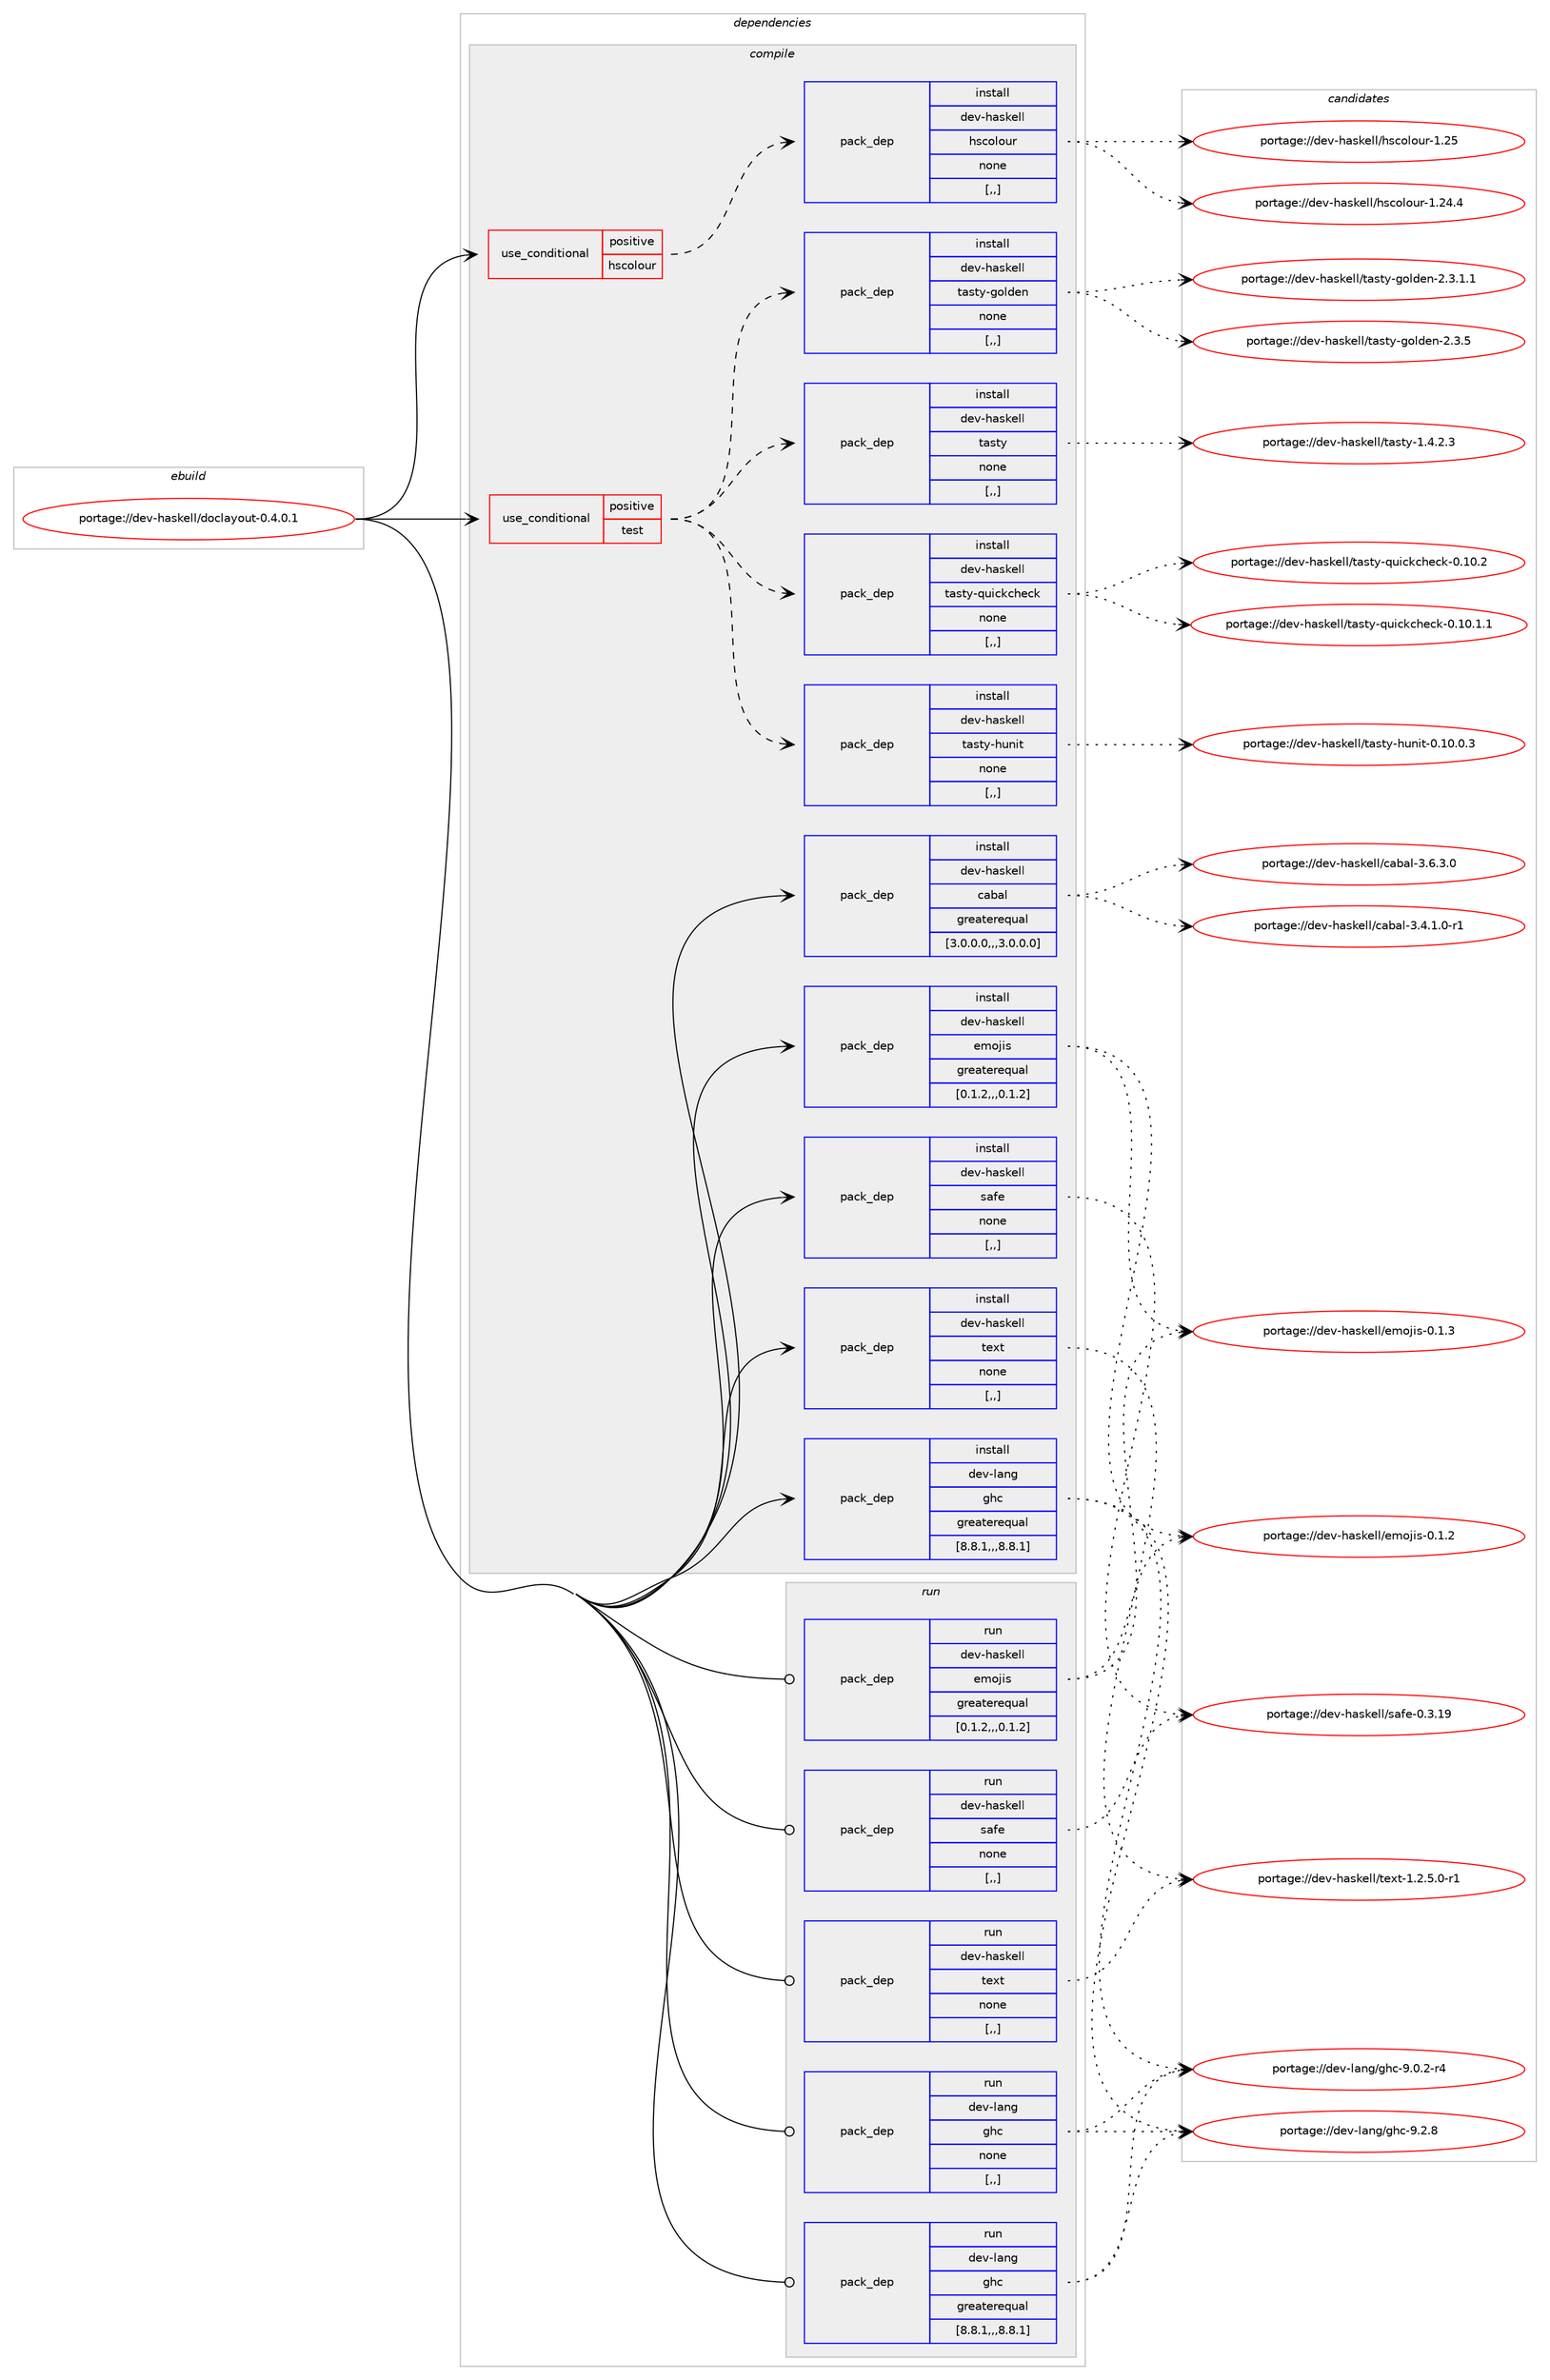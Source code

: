 digraph prolog {

# *************
# Graph options
# *************

newrank=true;
concentrate=true;
compound=true;
graph [rankdir=LR,fontname=Helvetica,fontsize=10,ranksep=1.5];#, ranksep=2.5, nodesep=0.2];
edge  [arrowhead=vee];
node  [fontname=Helvetica,fontsize=10];

# **********
# The ebuild
# **********

subgraph cluster_leftcol {
color=gray;
label=<<i>ebuild</i>>;
id [label="portage://dev-haskell/doclayout-0.4.0.1", color=red, width=4, href="../dev-haskell/doclayout-0.4.0.1.svg"];
}

# ****************
# The dependencies
# ****************

subgraph cluster_midcol {
color=gray;
label=<<i>dependencies</i>>;
subgraph cluster_compile {
fillcolor="#eeeeee";
style=filled;
label=<<i>compile</i>>;
subgraph cond20435 {
dependency79689 [label=<<TABLE BORDER="0" CELLBORDER="1" CELLSPACING="0" CELLPADDING="4"><TR><TD ROWSPAN="3" CELLPADDING="10">use_conditional</TD></TR><TR><TD>positive</TD></TR><TR><TD>hscolour</TD></TR></TABLE>>, shape=none, color=red];
subgraph pack58274 {
dependency79690 [label=<<TABLE BORDER="0" CELLBORDER="1" CELLSPACING="0" CELLPADDING="4" WIDTH="220"><TR><TD ROWSPAN="6" CELLPADDING="30">pack_dep</TD></TR><TR><TD WIDTH="110">install</TD></TR><TR><TD>dev-haskell</TD></TR><TR><TD>hscolour</TD></TR><TR><TD>none</TD></TR><TR><TD>[,,]</TD></TR></TABLE>>, shape=none, color=blue];
}
dependency79689:e -> dependency79690:w [weight=20,style="dashed",arrowhead="vee"];
}
id:e -> dependency79689:w [weight=20,style="solid",arrowhead="vee"];
subgraph cond20436 {
dependency79691 [label=<<TABLE BORDER="0" CELLBORDER="1" CELLSPACING="0" CELLPADDING="4"><TR><TD ROWSPAN="3" CELLPADDING="10">use_conditional</TD></TR><TR><TD>positive</TD></TR><TR><TD>test</TD></TR></TABLE>>, shape=none, color=red];
subgraph pack58275 {
dependency79692 [label=<<TABLE BORDER="0" CELLBORDER="1" CELLSPACING="0" CELLPADDING="4" WIDTH="220"><TR><TD ROWSPAN="6" CELLPADDING="30">pack_dep</TD></TR><TR><TD WIDTH="110">install</TD></TR><TR><TD>dev-haskell</TD></TR><TR><TD>tasty</TD></TR><TR><TD>none</TD></TR><TR><TD>[,,]</TD></TR></TABLE>>, shape=none, color=blue];
}
dependency79691:e -> dependency79692:w [weight=20,style="dashed",arrowhead="vee"];
subgraph pack58276 {
dependency79693 [label=<<TABLE BORDER="0" CELLBORDER="1" CELLSPACING="0" CELLPADDING="4" WIDTH="220"><TR><TD ROWSPAN="6" CELLPADDING="30">pack_dep</TD></TR><TR><TD WIDTH="110">install</TD></TR><TR><TD>dev-haskell</TD></TR><TR><TD>tasty-golden</TD></TR><TR><TD>none</TD></TR><TR><TD>[,,]</TD></TR></TABLE>>, shape=none, color=blue];
}
dependency79691:e -> dependency79693:w [weight=20,style="dashed",arrowhead="vee"];
subgraph pack58277 {
dependency79694 [label=<<TABLE BORDER="0" CELLBORDER="1" CELLSPACING="0" CELLPADDING="4" WIDTH="220"><TR><TD ROWSPAN="6" CELLPADDING="30">pack_dep</TD></TR><TR><TD WIDTH="110">install</TD></TR><TR><TD>dev-haskell</TD></TR><TR><TD>tasty-hunit</TD></TR><TR><TD>none</TD></TR><TR><TD>[,,]</TD></TR></TABLE>>, shape=none, color=blue];
}
dependency79691:e -> dependency79694:w [weight=20,style="dashed",arrowhead="vee"];
subgraph pack58278 {
dependency79695 [label=<<TABLE BORDER="0" CELLBORDER="1" CELLSPACING="0" CELLPADDING="4" WIDTH="220"><TR><TD ROWSPAN="6" CELLPADDING="30">pack_dep</TD></TR><TR><TD WIDTH="110">install</TD></TR><TR><TD>dev-haskell</TD></TR><TR><TD>tasty-quickcheck</TD></TR><TR><TD>none</TD></TR><TR><TD>[,,]</TD></TR></TABLE>>, shape=none, color=blue];
}
dependency79691:e -> dependency79695:w [weight=20,style="dashed",arrowhead="vee"];
}
id:e -> dependency79691:w [weight=20,style="solid",arrowhead="vee"];
subgraph pack58279 {
dependency79696 [label=<<TABLE BORDER="0" CELLBORDER="1" CELLSPACING="0" CELLPADDING="4" WIDTH="220"><TR><TD ROWSPAN="6" CELLPADDING="30">pack_dep</TD></TR><TR><TD WIDTH="110">install</TD></TR><TR><TD>dev-haskell</TD></TR><TR><TD>cabal</TD></TR><TR><TD>greaterequal</TD></TR><TR><TD>[3.0.0.0,,,3.0.0.0]</TD></TR></TABLE>>, shape=none, color=blue];
}
id:e -> dependency79696:w [weight=20,style="solid",arrowhead="vee"];
subgraph pack58280 {
dependency79697 [label=<<TABLE BORDER="0" CELLBORDER="1" CELLSPACING="0" CELLPADDING="4" WIDTH="220"><TR><TD ROWSPAN="6" CELLPADDING="30">pack_dep</TD></TR><TR><TD WIDTH="110">install</TD></TR><TR><TD>dev-haskell</TD></TR><TR><TD>emojis</TD></TR><TR><TD>greaterequal</TD></TR><TR><TD>[0.1.2,,,0.1.2]</TD></TR></TABLE>>, shape=none, color=blue];
}
id:e -> dependency79697:w [weight=20,style="solid",arrowhead="vee"];
subgraph pack58281 {
dependency79698 [label=<<TABLE BORDER="0" CELLBORDER="1" CELLSPACING="0" CELLPADDING="4" WIDTH="220"><TR><TD ROWSPAN="6" CELLPADDING="30">pack_dep</TD></TR><TR><TD WIDTH="110">install</TD></TR><TR><TD>dev-haskell</TD></TR><TR><TD>safe</TD></TR><TR><TD>none</TD></TR><TR><TD>[,,]</TD></TR></TABLE>>, shape=none, color=blue];
}
id:e -> dependency79698:w [weight=20,style="solid",arrowhead="vee"];
subgraph pack58282 {
dependency79699 [label=<<TABLE BORDER="0" CELLBORDER="1" CELLSPACING="0" CELLPADDING="4" WIDTH="220"><TR><TD ROWSPAN="6" CELLPADDING="30">pack_dep</TD></TR><TR><TD WIDTH="110">install</TD></TR><TR><TD>dev-haskell</TD></TR><TR><TD>text</TD></TR><TR><TD>none</TD></TR><TR><TD>[,,]</TD></TR></TABLE>>, shape=none, color=blue];
}
id:e -> dependency79699:w [weight=20,style="solid",arrowhead="vee"];
subgraph pack58283 {
dependency79700 [label=<<TABLE BORDER="0" CELLBORDER="1" CELLSPACING="0" CELLPADDING="4" WIDTH="220"><TR><TD ROWSPAN="6" CELLPADDING="30">pack_dep</TD></TR><TR><TD WIDTH="110">install</TD></TR><TR><TD>dev-lang</TD></TR><TR><TD>ghc</TD></TR><TR><TD>greaterequal</TD></TR><TR><TD>[8.8.1,,,8.8.1]</TD></TR></TABLE>>, shape=none, color=blue];
}
id:e -> dependency79700:w [weight=20,style="solid",arrowhead="vee"];
}
subgraph cluster_compileandrun {
fillcolor="#eeeeee";
style=filled;
label=<<i>compile and run</i>>;
}
subgraph cluster_run {
fillcolor="#eeeeee";
style=filled;
label=<<i>run</i>>;
subgraph pack58284 {
dependency79701 [label=<<TABLE BORDER="0" CELLBORDER="1" CELLSPACING="0" CELLPADDING="4" WIDTH="220"><TR><TD ROWSPAN="6" CELLPADDING="30">pack_dep</TD></TR><TR><TD WIDTH="110">run</TD></TR><TR><TD>dev-haskell</TD></TR><TR><TD>emojis</TD></TR><TR><TD>greaterequal</TD></TR><TR><TD>[0.1.2,,,0.1.2]</TD></TR></TABLE>>, shape=none, color=blue];
}
id:e -> dependency79701:w [weight=20,style="solid",arrowhead="odot"];
subgraph pack58285 {
dependency79702 [label=<<TABLE BORDER="0" CELLBORDER="1" CELLSPACING="0" CELLPADDING="4" WIDTH="220"><TR><TD ROWSPAN="6" CELLPADDING="30">pack_dep</TD></TR><TR><TD WIDTH="110">run</TD></TR><TR><TD>dev-haskell</TD></TR><TR><TD>safe</TD></TR><TR><TD>none</TD></TR><TR><TD>[,,]</TD></TR></TABLE>>, shape=none, color=blue];
}
id:e -> dependency79702:w [weight=20,style="solid",arrowhead="odot"];
subgraph pack58286 {
dependency79703 [label=<<TABLE BORDER="0" CELLBORDER="1" CELLSPACING="0" CELLPADDING="4" WIDTH="220"><TR><TD ROWSPAN="6" CELLPADDING="30">pack_dep</TD></TR><TR><TD WIDTH="110">run</TD></TR><TR><TD>dev-haskell</TD></TR><TR><TD>text</TD></TR><TR><TD>none</TD></TR><TR><TD>[,,]</TD></TR></TABLE>>, shape=none, color=blue];
}
id:e -> dependency79703:w [weight=20,style="solid",arrowhead="odot"];
subgraph pack58287 {
dependency79704 [label=<<TABLE BORDER="0" CELLBORDER="1" CELLSPACING="0" CELLPADDING="4" WIDTH="220"><TR><TD ROWSPAN="6" CELLPADDING="30">pack_dep</TD></TR><TR><TD WIDTH="110">run</TD></TR><TR><TD>dev-lang</TD></TR><TR><TD>ghc</TD></TR><TR><TD>greaterequal</TD></TR><TR><TD>[8.8.1,,,8.8.1]</TD></TR></TABLE>>, shape=none, color=blue];
}
id:e -> dependency79704:w [weight=20,style="solid",arrowhead="odot"];
subgraph pack58288 {
dependency79705 [label=<<TABLE BORDER="0" CELLBORDER="1" CELLSPACING="0" CELLPADDING="4" WIDTH="220"><TR><TD ROWSPAN="6" CELLPADDING="30">pack_dep</TD></TR><TR><TD WIDTH="110">run</TD></TR><TR><TD>dev-lang</TD></TR><TR><TD>ghc</TD></TR><TR><TD>none</TD></TR><TR><TD>[,,]</TD></TR></TABLE>>, shape=none, color=blue];
}
id:e -> dependency79705:w [weight=20,style="solid",arrowhead="odot"];
}
}

# **************
# The candidates
# **************

subgraph cluster_choices {
rank=same;
color=gray;
label=<<i>candidates</i>>;

subgraph choice58274 {
color=black;
nodesep=1;
choice100101118451049711510710110810847104115991111081111171144549465053 [label="portage://dev-haskell/hscolour-1.25", color=red, width=4,href="../dev-haskell/hscolour-1.25.svg"];
choice1001011184510497115107101108108471041159911110811111711445494650524652 [label="portage://dev-haskell/hscolour-1.24.4", color=red, width=4,href="../dev-haskell/hscolour-1.24.4.svg"];
dependency79690:e -> choice100101118451049711510710110810847104115991111081111171144549465053:w [style=dotted,weight="100"];
dependency79690:e -> choice1001011184510497115107101108108471041159911110811111711445494650524652:w [style=dotted,weight="100"];
}
subgraph choice58275 {
color=black;
nodesep=1;
choice100101118451049711510710110810847116971151161214549465246504651 [label="portage://dev-haskell/tasty-1.4.2.3", color=red, width=4,href="../dev-haskell/tasty-1.4.2.3.svg"];
dependency79692:e -> choice100101118451049711510710110810847116971151161214549465246504651:w [style=dotted,weight="100"];
}
subgraph choice58276 {
color=black;
nodesep=1;
choice1001011184510497115107101108108471169711511612145103111108100101110455046514653 [label="portage://dev-haskell/tasty-golden-2.3.5", color=red, width=4,href="../dev-haskell/tasty-golden-2.3.5.svg"];
choice10010111845104971151071011081084711697115116121451031111081001011104550465146494649 [label="portage://dev-haskell/tasty-golden-2.3.1.1", color=red, width=4,href="../dev-haskell/tasty-golden-2.3.1.1.svg"];
dependency79693:e -> choice1001011184510497115107101108108471169711511612145103111108100101110455046514653:w [style=dotted,weight="100"];
dependency79693:e -> choice10010111845104971151071011081084711697115116121451031111081001011104550465146494649:w [style=dotted,weight="100"];
}
subgraph choice58277 {
color=black;
nodesep=1;
choice1001011184510497115107101108108471169711511612145104117110105116454846494846484651 [label="portage://dev-haskell/tasty-hunit-0.10.0.3", color=red, width=4,href="../dev-haskell/tasty-hunit-0.10.0.3.svg"];
dependency79694:e -> choice1001011184510497115107101108108471169711511612145104117110105116454846494846484651:w [style=dotted,weight="100"];
}
subgraph choice58278 {
color=black;
nodesep=1;
choice100101118451049711510710110810847116971151161214511311710599107991041019910745484649484650 [label="portage://dev-haskell/tasty-quickcheck-0.10.2", color=red, width=4,href="../dev-haskell/tasty-quickcheck-0.10.2.svg"];
choice1001011184510497115107101108108471169711511612145113117105991079910410199107454846494846494649 [label="portage://dev-haskell/tasty-quickcheck-0.10.1.1", color=red, width=4,href="../dev-haskell/tasty-quickcheck-0.10.1.1.svg"];
dependency79695:e -> choice100101118451049711510710110810847116971151161214511311710599107991041019910745484649484650:w [style=dotted,weight="100"];
dependency79695:e -> choice1001011184510497115107101108108471169711511612145113117105991079910410199107454846494846494649:w [style=dotted,weight="100"];
}
subgraph choice58279 {
color=black;
nodesep=1;
choice100101118451049711510710110810847999798971084551465446514648 [label="portage://dev-haskell/cabal-3.6.3.0", color=red, width=4,href="../dev-haskell/cabal-3.6.3.0.svg"];
choice1001011184510497115107101108108479997989710845514652464946484511449 [label="portage://dev-haskell/cabal-3.4.1.0-r1", color=red, width=4,href="../dev-haskell/cabal-3.4.1.0-r1.svg"];
dependency79696:e -> choice100101118451049711510710110810847999798971084551465446514648:w [style=dotted,weight="100"];
dependency79696:e -> choice1001011184510497115107101108108479997989710845514652464946484511449:w [style=dotted,weight="100"];
}
subgraph choice58280 {
color=black;
nodesep=1;
choice100101118451049711510710110810847101109111106105115454846494651 [label="portage://dev-haskell/emojis-0.1.3", color=red, width=4,href="../dev-haskell/emojis-0.1.3.svg"];
choice100101118451049711510710110810847101109111106105115454846494650 [label="portage://dev-haskell/emojis-0.1.2", color=red, width=4,href="../dev-haskell/emojis-0.1.2.svg"];
dependency79697:e -> choice100101118451049711510710110810847101109111106105115454846494651:w [style=dotted,weight="100"];
dependency79697:e -> choice100101118451049711510710110810847101109111106105115454846494650:w [style=dotted,weight="100"];
}
subgraph choice58281 {
color=black;
nodesep=1;
choice1001011184510497115107101108108471159710210145484651464957 [label="portage://dev-haskell/safe-0.3.19", color=red, width=4,href="../dev-haskell/safe-0.3.19.svg"];
dependency79698:e -> choice1001011184510497115107101108108471159710210145484651464957:w [style=dotted,weight="100"];
}
subgraph choice58282 {
color=black;
nodesep=1;
choice10010111845104971151071011081084711610112011645494650465346484511449 [label="portage://dev-haskell/text-1.2.5.0-r1", color=red, width=4,href="../dev-haskell/text-1.2.5.0-r1.svg"];
dependency79699:e -> choice10010111845104971151071011081084711610112011645494650465346484511449:w [style=dotted,weight="100"];
}
subgraph choice58283 {
color=black;
nodesep=1;
choice10010111845108971101034710310499455746504656 [label="portage://dev-lang/ghc-9.2.8", color=red, width=4,href="../dev-lang/ghc-9.2.8.svg"];
choice100101118451089711010347103104994557464846504511452 [label="portage://dev-lang/ghc-9.0.2-r4", color=red, width=4,href="../dev-lang/ghc-9.0.2-r4.svg"];
dependency79700:e -> choice10010111845108971101034710310499455746504656:w [style=dotted,weight="100"];
dependency79700:e -> choice100101118451089711010347103104994557464846504511452:w [style=dotted,weight="100"];
}
subgraph choice58284 {
color=black;
nodesep=1;
choice100101118451049711510710110810847101109111106105115454846494651 [label="portage://dev-haskell/emojis-0.1.3", color=red, width=4,href="../dev-haskell/emojis-0.1.3.svg"];
choice100101118451049711510710110810847101109111106105115454846494650 [label="portage://dev-haskell/emojis-0.1.2", color=red, width=4,href="../dev-haskell/emojis-0.1.2.svg"];
dependency79701:e -> choice100101118451049711510710110810847101109111106105115454846494651:w [style=dotted,weight="100"];
dependency79701:e -> choice100101118451049711510710110810847101109111106105115454846494650:w [style=dotted,weight="100"];
}
subgraph choice58285 {
color=black;
nodesep=1;
choice1001011184510497115107101108108471159710210145484651464957 [label="portage://dev-haskell/safe-0.3.19", color=red, width=4,href="../dev-haskell/safe-0.3.19.svg"];
dependency79702:e -> choice1001011184510497115107101108108471159710210145484651464957:w [style=dotted,weight="100"];
}
subgraph choice58286 {
color=black;
nodesep=1;
choice10010111845104971151071011081084711610112011645494650465346484511449 [label="portage://dev-haskell/text-1.2.5.0-r1", color=red, width=4,href="../dev-haskell/text-1.2.5.0-r1.svg"];
dependency79703:e -> choice10010111845104971151071011081084711610112011645494650465346484511449:w [style=dotted,weight="100"];
}
subgraph choice58287 {
color=black;
nodesep=1;
choice10010111845108971101034710310499455746504656 [label="portage://dev-lang/ghc-9.2.8", color=red, width=4,href="../dev-lang/ghc-9.2.8.svg"];
choice100101118451089711010347103104994557464846504511452 [label="portage://dev-lang/ghc-9.0.2-r4", color=red, width=4,href="../dev-lang/ghc-9.0.2-r4.svg"];
dependency79704:e -> choice10010111845108971101034710310499455746504656:w [style=dotted,weight="100"];
dependency79704:e -> choice100101118451089711010347103104994557464846504511452:w [style=dotted,weight="100"];
}
subgraph choice58288 {
color=black;
nodesep=1;
choice10010111845108971101034710310499455746504656 [label="portage://dev-lang/ghc-9.2.8", color=red, width=4,href="../dev-lang/ghc-9.2.8.svg"];
choice100101118451089711010347103104994557464846504511452 [label="portage://dev-lang/ghc-9.0.2-r4", color=red, width=4,href="../dev-lang/ghc-9.0.2-r4.svg"];
dependency79705:e -> choice10010111845108971101034710310499455746504656:w [style=dotted,weight="100"];
dependency79705:e -> choice100101118451089711010347103104994557464846504511452:w [style=dotted,weight="100"];
}
}

}
